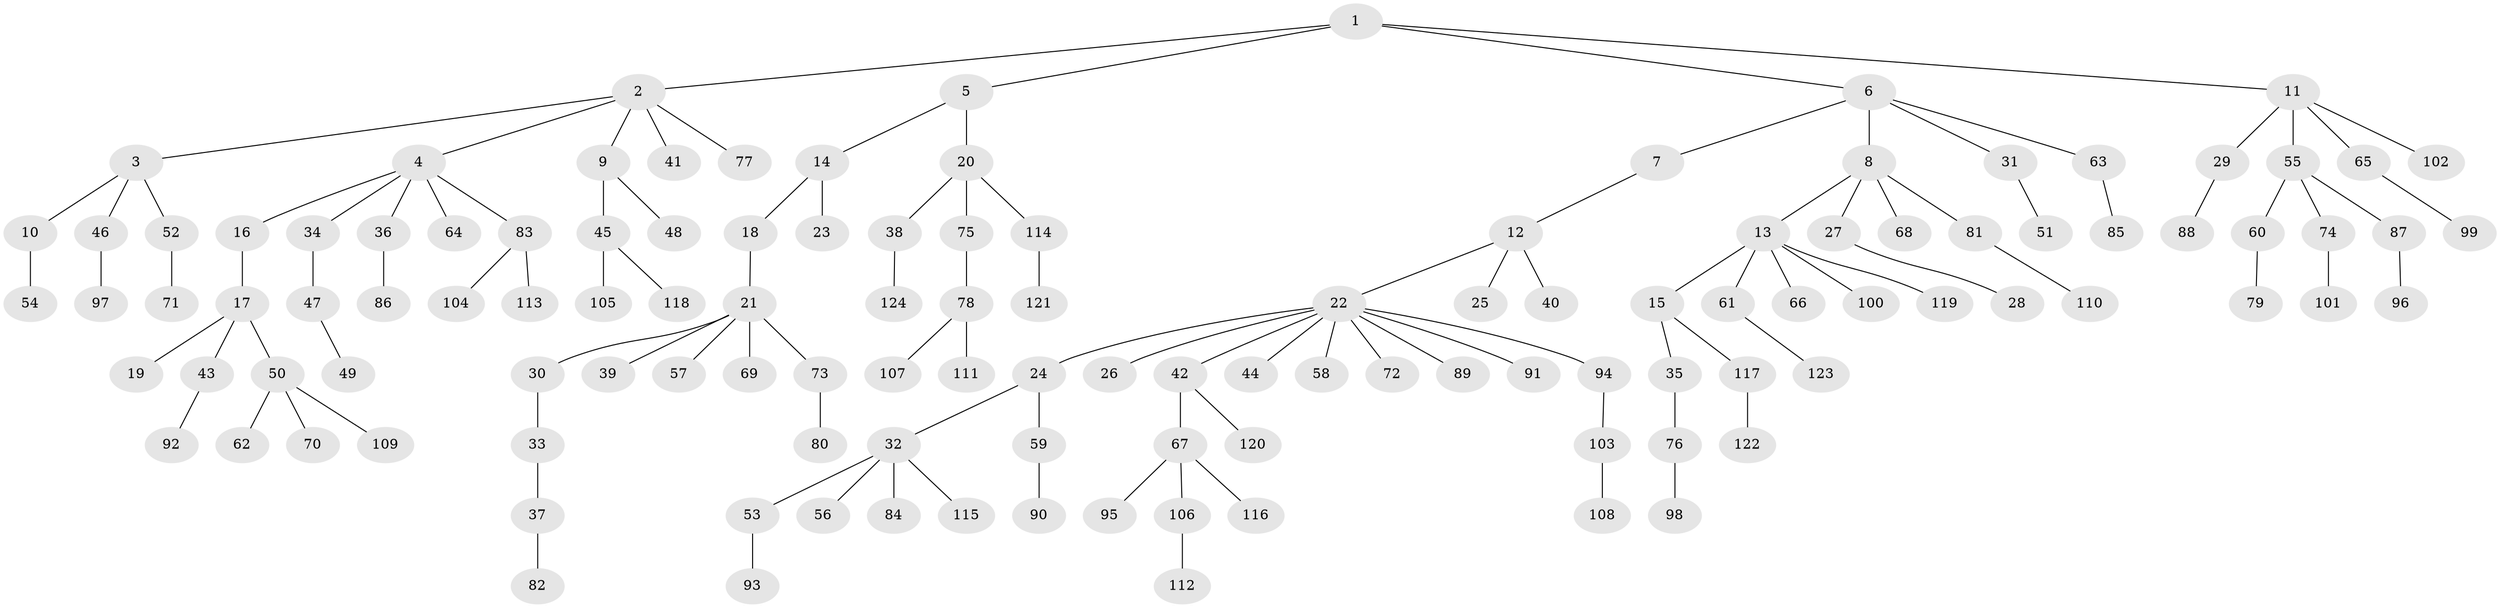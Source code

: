 // coarse degree distribution, {12: 0.013513513513513514, 4: 0.04054054054054054, 6: 0.013513513513513514, 5: 0.04054054054054054, 2: 0.20270270270270271, 3: 0.0945945945945946, 7: 0.013513513513513514, 1: 0.581081081081081}
// Generated by graph-tools (version 1.1) at 2025/19/03/04/25 18:19:13]
// undirected, 124 vertices, 123 edges
graph export_dot {
graph [start="1"]
  node [color=gray90,style=filled];
  1;
  2;
  3;
  4;
  5;
  6;
  7;
  8;
  9;
  10;
  11;
  12;
  13;
  14;
  15;
  16;
  17;
  18;
  19;
  20;
  21;
  22;
  23;
  24;
  25;
  26;
  27;
  28;
  29;
  30;
  31;
  32;
  33;
  34;
  35;
  36;
  37;
  38;
  39;
  40;
  41;
  42;
  43;
  44;
  45;
  46;
  47;
  48;
  49;
  50;
  51;
  52;
  53;
  54;
  55;
  56;
  57;
  58;
  59;
  60;
  61;
  62;
  63;
  64;
  65;
  66;
  67;
  68;
  69;
  70;
  71;
  72;
  73;
  74;
  75;
  76;
  77;
  78;
  79;
  80;
  81;
  82;
  83;
  84;
  85;
  86;
  87;
  88;
  89;
  90;
  91;
  92;
  93;
  94;
  95;
  96;
  97;
  98;
  99;
  100;
  101;
  102;
  103;
  104;
  105;
  106;
  107;
  108;
  109;
  110;
  111;
  112;
  113;
  114;
  115;
  116;
  117;
  118;
  119;
  120;
  121;
  122;
  123;
  124;
  1 -- 2;
  1 -- 5;
  1 -- 6;
  1 -- 11;
  2 -- 3;
  2 -- 4;
  2 -- 9;
  2 -- 41;
  2 -- 77;
  3 -- 10;
  3 -- 46;
  3 -- 52;
  4 -- 16;
  4 -- 34;
  4 -- 36;
  4 -- 64;
  4 -- 83;
  5 -- 14;
  5 -- 20;
  6 -- 7;
  6 -- 8;
  6 -- 31;
  6 -- 63;
  7 -- 12;
  8 -- 13;
  8 -- 27;
  8 -- 68;
  8 -- 81;
  9 -- 45;
  9 -- 48;
  10 -- 54;
  11 -- 29;
  11 -- 55;
  11 -- 65;
  11 -- 102;
  12 -- 22;
  12 -- 25;
  12 -- 40;
  13 -- 15;
  13 -- 61;
  13 -- 66;
  13 -- 100;
  13 -- 119;
  14 -- 18;
  14 -- 23;
  15 -- 35;
  15 -- 117;
  16 -- 17;
  17 -- 19;
  17 -- 43;
  17 -- 50;
  18 -- 21;
  20 -- 38;
  20 -- 75;
  20 -- 114;
  21 -- 30;
  21 -- 39;
  21 -- 57;
  21 -- 69;
  21 -- 73;
  22 -- 24;
  22 -- 26;
  22 -- 42;
  22 -- 44;
  22 -- 58;
  22 -- 72;
  22 -- 89;
  22 -- 91;
  22 -- 94;
  24 -- 32;
  24 -- 59;
  27 -- 28;
  29 -- 88;
  30 -- 33;
  31 -- 51;
  32 -- 53;
  32 -- 56;
  32 -- 84;
  32 -- 115;
  33 -- 37;
  34 -- 47;
  35 -- 76;
  36 -- 86;
  37 -- 82;
  38 -- 124;
  42 -- 67;
  42 -- 120;
  43 -- 92;
  45 -- 105;
  45 -- 118;
  46 -- 97;
  47 -- 49;
  50 -- 62;
  50 -- 70;
  50 -- 109;
  52 -- 71;
  53 -- 93;
  55 -- 60;
  55 -- 74;
  55 -- 87;
  59 -- 90;
  60 -- 79;
  61 -- 123;
  63 -- 85;
  65 -- 99;
  67 -- 95;
  67 -- 106;
  67 -- 116;
  73 -- 80;
  74 -- 101;
  75 -- 78;
  76 -- 98;
  78 -- 107;
  78 -- 111;
  81 -- 110;
  83 -- 104;
  83 -- 113;
  87 -- 96;
  94 -- 103;
  103 -- 108;
  106 -- 112;
  114 -- 121;
  117 -- 122;
}
